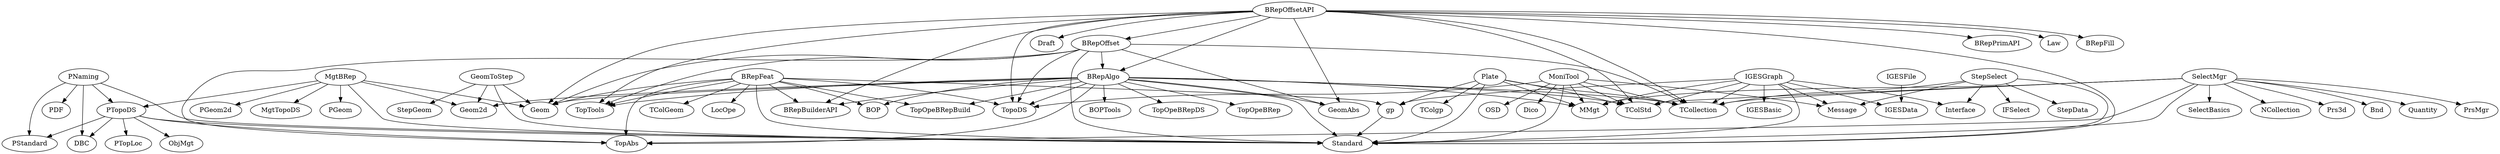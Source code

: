 strict digraph  {
	MgtBRep -> PGeom;
	MgtBRep -> Geom2d;
	MgtBRep -> PGeom2d;
	MgtBRep -> Standard;
	MgtBRep -> PTopoDS;
	MgtBRep -> Geom;
	MgtBRep -> MgtTopoDS;
	BRepOffsetAPI -> Draft;
	BRepOffsetAPI -> GeomAbs;
	BRepOffsetAPI -> TopoDS;
	BRepOffsetAPI -> BRepBuilderAPI;
	BRepOffsetAPI -> TCollection;
	BRepOffsetAPI -> TColStd;
	BRepOffsetAPI -> Standard;
	BRepOffsetAPI -> BRepOffset;
	BRepOffsetAPI -> Geom;
	BRepOffsetAPI -> BRepPrimAPI;
	BRepOffsetAPI -> TopTools;
	BRepOffsetAPI -> BRepAlgo;
	BRepOffsetAPI -> Law;
	BRepOffsetAPI -> BRepFill;
	gp -> Standard;
	PNaming -> DBC;
	PNaming -> PDF;
	PNaming -> Standard;
	PNaming -> PStandard;
	PNaming -> PTopoDS;
	PTopoDS -> TopAbs;
	PTopoDS -> DBC;
	PTopoDS -> Standard;
	PTopoDS -> PTopLoc;
	PTopoDS -> PStandard;
	PTopoDS -> ObjMgt;
	MoniTool -> Message;
	MoniTool -> OSD;
	MoniTool -> MMgt;
	MoniTool -> TopoDS;
	MoniTool -> TCollection;
	MoniTool -> TColStd;
	MoniTool -> Standard;
	MoniTool -> Dico;
	IGESFile -> IGESData;
	GeomToStep -> StepGeom;
	GeomToStep -> Geom2d;
	GeomToStep -> Standard;
	GeomToStep -> Geom;
	BRepFeat -> TopAbs;
	BRepFeat -> LocOpe;
	BRepFeat -> TopoDS;
	BRepFeat -> BRepBuilderAPI;
	BRepFeat -> Standard;
	BRepFeat -> TopOpeBRepBuild;
	BRepFeat -> TColGeom;
	BRepFeat -> Geom;
	BRepFeat -> TopTools;
	BRepFeat -> gp;
	BRepFeat -> BOP;
	BRepOffset -> TopAbs;
	BRepOffset -> GeomAbs;
	BRepOffset -> TopoDS;
	BRepOffset -> TCollection;
	BRepOffset -> Standard;
	BRepOffset -> Geom;
	BRepOffset -> TopTools;
	BRepOffset -> BRepAlgo;
	Plate -> MMgt;
	Plate -> TCollection;
	Plate -> TColStd;
	Plate -> Standard;
	Plate -> TColgp;
	Plate -> gp;
	SelectMgr -> SelectBasics;
	SelectMgr -> TopAbs;
	SelectMgr -> NCollection;
	SelectMgr -> Prs3d;
	SelectMgr -> MMgt;
	SelectMgr -> Bnd;
	SelectMgr -> TCollection;
	SelectMgr -> TColStd;
	SelectMgr -> Standard;
	SelectMgr -> Quantity;
	SelectMgr -> PrsMgr;
	IGESGraph -> Message;
	IGESGraph -> MMgt;
	IGESGraph -> TCollection;
	IGESGraph -> TColStd;
	IGESGraph -> Standard;
	IGESGraph -> IGESBasic;
	IGESGraph -> Interface;
	IGESGraph -> IGESData;
	IGESGraph -> gp;
	BRepAlgo -> BOPTools;
	BRepAlgo -> TopAbs;
	BRepAlgo -> GeomAbs;
	BRepAlgo -> Geom2d;
	BRepAlgo -> MMgt;
	BRepAlgo -> TopoDS;
	BRepAlgo -> BRepBuilderAPI;
	BRepAlgo -> TCollection;
	BRepAlgo -> TColStd;
	BRepAlgo -> Standard;
	BRepAlgo -> TopOpeBRepBuild;
	BRepAlgo -> Geom;
	BRepAlgo -> TopOpeBRepDS;
	BRepAlgo -> TopTools;
	BRepAlgo -> BOP;
	BRepAlgo -> TopOpeBRep;
	StepSelect -> Message;
	StepSelect -> IFSelect;
	StepSelect -> TCollection;
	StepSelect -> Standard;
	StepSelect -> StepData;
	StepSelect -> Interface;
}
